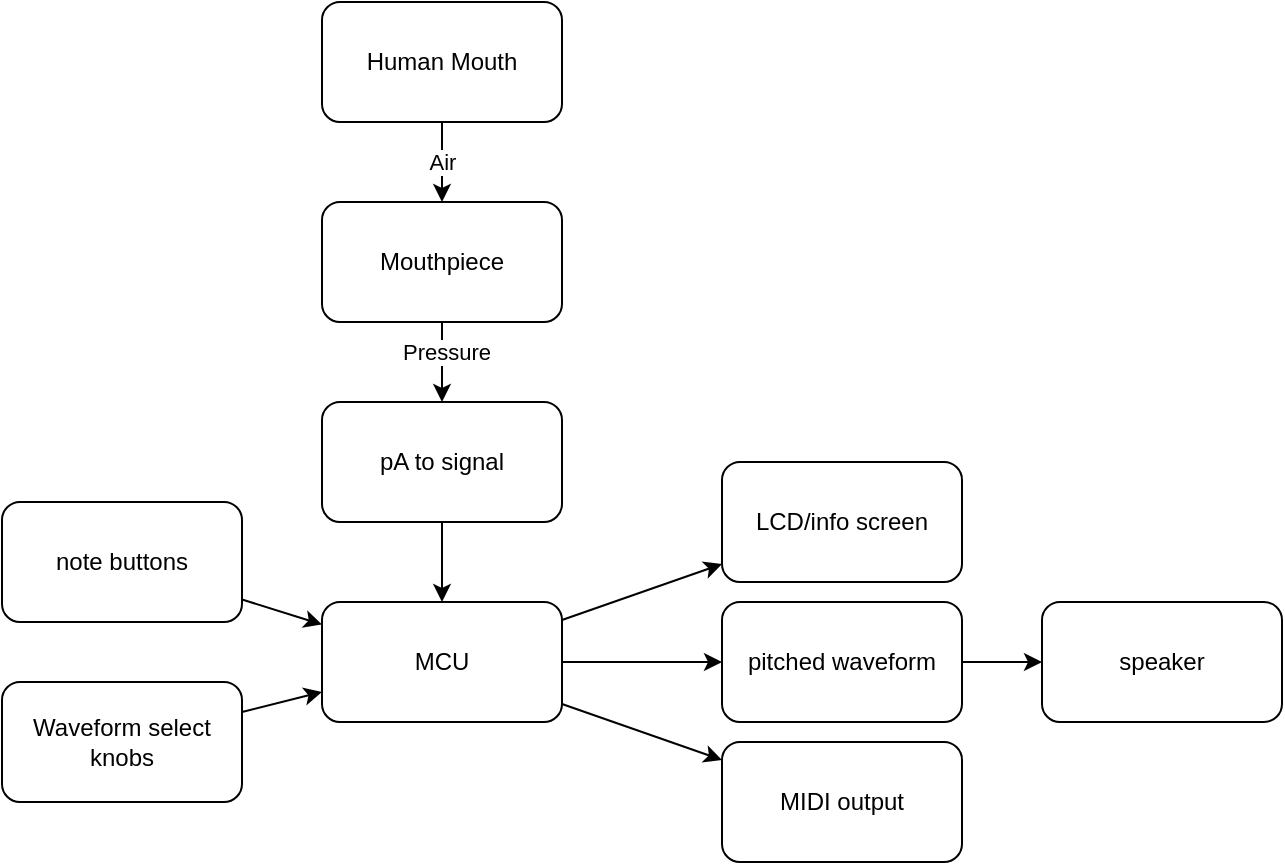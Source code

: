 <mxfile version="22.0.0" type="device" pages="3">
  <diagram name="FBD" id="3Ogfc5WPnPCkcVYo7PtO">
    <mxGraphModel dx="1791" dy="704" grid="1" gridSize="10" guides="1" tooltips="1" connect="1" arrows="1" fold="1" page="1" pageScale="1" pageWidth="850" pageHeight="1100" math="0" shadow="0">
      <root>
        <mxCell id="0" />
        <mxCell id="1" parent="0" />
        <mxCell id="4cVeSS9peHJHDIwrZQxQ-6" style="edgeStyle=orthogonalEdgeStyle;rounded=0;orthogonalLoop=1;jettySize=auto;html=1;" parent="1" source="4cVeSS9peHJHDIwrZQxQ-1" target="4cVeSS9peHJHDIwrZQxQ-2" edge="1">
          <mxGeometry relative="1" as="geometry" />
        </mxCell>
        <mxCell id="4cVeSS9peHJHDIwrZQxQ-7" value="Air" style="edgeLabel;html=1;align=center;verticalAlign=middle;resizable=0;points=[];" parent="4cVeSS9peHJHDIwrZQxQ-6" vertex="1" connectable="0">
          <mxGeometry x="0.19" relative="1" as="geometry">
            <mxPoint y="-4" as="offset" />
          </mxGeometry>
        </mxCell>
        <mxCell id="4cVeSS9peHJHDIwrZQxQ-1" value="Human Mouth" style="rounded=1;whiteSpace=wrap;html=1;" parent="1" vertex="1">
          <mxGeometry x="80" y="10" width="120" height="60" as="geometry" />
        </mxCell>
        <mxCell id="4cVeSS9peHJHDIwrZQxQ-8" style="edgeStyle=orthogonalEdgeStyle;rounded=0;orthogonalLoop=1;jettySize=auto;html=1;" parent="1" source="4cVeSS9peHJHDIwrZQxQ-2" target="4cVeSS9peHJHDIwrZQxQ-3" edge="1">
          <mxGeometry relative="1" as="geometry" />
        </mxCell>
        <mxCell id="4cVeSS9peHJHDIwrZQxQ-9" value="Pressure" style="edgeLabel;html=1;align=center;verticalAlign=middle;resizable=0;points=[];" parent="4cVeSS9peHJHDIwrZQxQ-8" vertex="1" connectable="0">
          <mxGeometry x="-0.27" y="2" relative="1" as="geometry">
            <mxPoint as="offset" />
          </mxGeometry>
        </mxCell>
        <mxCell id="4cVeSS9peHJHDIwrZQxQ-2" value="Mouthpiece" style="rounded=1;whiteSpace=wrap;html=1;" parent="1" vertex="1">
          <mxGeometry x="80" y="110" width="120" height="60" as="geometry" />
        </mxCell>
        <mxCell id="4cVeSS9peHJHDIwrZQxQ-21" style="edgeStyle=orthogonalEdgeStyle;rounded=0;orthogonalLoop=1;jettySize=auto;html=1;" parent="1" source="4cVeSS9peHJHDIwrZQxQ-3" target="4cVeSS9peHJHDIwrZQxQ-4" edge="1">
          <mxGeometry relative="1" as="geometry" />
        </mxCell>
        <mxCell id="4cVeSS9peHJHDIwrZQxQ-3" value="pA to signal" style="rounded=1;whiteSpace=wrap;html=1;" parent="1" vertex="1">
          <mxGeometry x="80" y="210" width="120" height="60" as="geometry" />
        </mxCell>
        <mxCell id="4cVeSS9peHJHDIwrZQxQ-13" style="rounded=0;orthogonalLoop=1;jettySize=auto;html=1;" parent="1" source="4cVeSS9peHJHDIwrZQxQ-4" target="4cVeSS9peHJHDIwrZQxQ-12" edge="1">
          <mxGeometry relative="1" as="geometry" />
        </mxCell>
        <mxCell id="4cVeSS9peHJHDIwrZQxQ-14" style="rounded=0;orthogonalLoop=1;jettySize=auto;html=1;" parent="1" source="4cVeSS9peHJHDIwrZQxQ-4" target="4cVeSS9peHJHDIwrZQxQ-10" edge="1">
          <mxGeometry relative="1" as="geometry" />
        </mxCell>
        <mxCell id="4cVeSS9peHJHDIwrZQxQ-17" style="rounded=0;orthogonalLoop=1;jettySize=auto;html=1;" parent="1" source="4cVeSS9peHJHDIwrZQxQ-4" target="4cVeSS9peHJHDIwrZQxQ-16" edge="1">
          <mxGeometry relative="1" as="geometry" />
        </mxCell>
        <mxCell id="4cVeSS9peHJHDIwrZQxQ-4" value="MCU" style="rounded=1;whiteSpace=wrap;html=1;" parent="1" vertex="1">
          <mxGeometry x="80" y="310" width="120" height="60" as="geometry" />
        </mxCell>
        <mxCell id="4cVeSS9peHJHDIwrZQxQ-18" style="rounded=0;orthogonalLoop=1;jettySize=auto;html=1;" parent="1" source="4cVeSS9peHJHDIwrZQxQ-5" target="4cVeSS9peHJHDIwrZQxQ-4" edge="1">
          <mxGeometry relative="1" as="geometry" />
        </mxCell>
        <mxCell id="4cVeSS9peHJHDIwrZQxQ-5" value="Waveform select knobs" style="rounded=1;whiteSpace=wrap;html=1;" parent="1" vertex="1">
          <mxGeometry x="-80" y="350" width="120" height="60" as="geometry" />
        </mxCell>
        <mxCell id="4cVeSS9peHJHDIwrZQxQ-10" value="LCD/info screen" style="rounded=1;whiteSpace=wrap;html=1;" parent="1" vertex="1">
          <mxGeometry x="280" y="240" width="120" height="60" as="geometry" />
        </mxCell>
        <mxCell id="4cVeSS9peHJHDIwrZQxQ-19" style="rounded=0;orthogonalLoop=1;jettySize=auto;html=1;" parent="1" source="4cVeSS9peHJHDIwrZQxQ-11" target="4cVeSS9peHJHDIwrZQxQ-4" edge="1">
          <mxGeometry relative="1" as="geometry" />
        </mxCell>
        <mxCell id="4cVeSS9peHJHDIwrZQxQ-11" value="note buttons" style="rounded=1;whiteSpace=wrap;html=1;" parent="1" vertex="1">
          <mxGeometry x="-80" y="260" width="120" height="60" as="geometry" />
        </mxCell>
        <mxCell id="4cVeSS9peHJHDIwrZQxQ-23" value="" style="edgeStyle=orthogonalEdgeStyle;rounded=0;orthogonalLoop=1;jettySize=auto;html=1;" parent="1" source="4cVeSS9peHJHDIwrZQxQ-12" target="4cVeSS9peHJHDIwrZQxQ-22" edge="1">
          <mxGeometry relative="1" as="geometry">
            <Array as="points">
              <mxPoint x="500" y="340" />
              <mxPoint x="500" y="340" />
            </Array>
          </mxGeometry>
        </mxCell>
        <mxCell id="4cVeSS9peHJHDIwrZQxQ-12" value="pitched waveform" style="rounded=1;whiteSpace=wrap;html=1;" parent="1" vertex="1">
          <mxGeometry x="280" y="310" width="120" height="60" as="geometry" />
        </mxCell>
        <mxCell id="4cVeSS9peHJHDIwrZQxQ-16" value="MIDI output" style="rounded=1;whiteSpace=wrap;html=1;" parent="1" vertex="1">
          <mxGeometry x="280" y="380" width="120" height="60" as="geometry" />
        </mxCell>
        <mxCell id="4cVeSS9peHJHDIwrZQxQ-22" value="speaker" style="rounded=1;whiteSpace=wrap;html=1;" parent="1" vertex="1">
          <mxGeometry x="440" y="310" width="120" height="60" as="geometry" />
        </mxCell>
      </root>
    </mxGraphModel>
  </diagram>
  <diagram id="x65zxMpkxBa3nnHQm3Kw" name="Physical">
    <mxGraphModel dx="941" dy="704" grid="1" gridSize="10" guides="1" tooltips="1" connect="1" arrows="1" fold="1" page="1" pageScale="1" pageWidth="850" pageHeight="1100" math="0" shadow="0">
      <root>
        <mxCell id="0" />
        <mxCell id="1" parent="0" />
        <mxCell id="epwpuaUIG9uBVRfXPyjB-1" value="" style="rounded=0;whiteSpace=wrap;html=1;" parent="1" vertex="1">
          <mxGeometry x="120" y="40" width="80" height="440" as="geometry" />
        </mxCell>
        <mxCell id="epwpuaUIG9uBVRfXPyjB-2" value="" style="rounded=0;whiteSpace=wrap;html=1;" parent="1" vertex="1">
          <mxGeometry x="480" y="40" width="80" height="440" as="geometry" />
        </mxCell>
        <mxCell id="epwpuaUIG9uBVRfXPyjB-3" value="Front" style="text;html=1;align=center;verticalAlign=middle;resizable=0;points=[];autosize=1;strokeColor=none;fillColor=none;" parent="1" vertex="1">
          <mxGeometry x="135" y="10" width="50" height="30" as="geometry" />
        </mxCell>
        <mxCell id="epwpuaUIG9uBVRfXPyjB-4" value="Back" style="text;html=1;align=center;verticalAlign=middle;resizable=0;points=[];autosize=1;strokeColor=none;fillColor=none;" parent="1" vertex="1">
          <mxGeometry x="495" y="10" width="50" height="30" as="geometry" />
        </mxCell>
        <mxCell id="epwpuaUIG9uBVRfXPyjB-5" value="Right Hand - 4 fingers" style="ellipse;whiteSpace=wrap;html=1;" parent="1" vertex="1">
          <mxGeometry x="20" y="80" width="60" height="180" as="geometry" />
        </mxCell>
        <mxCell id="epwpuaUIG9uBVRfXPyjB-6" value="Left Hand - 4 fingers" style="ellipse;whiteSpace=wrap;html=1;" parent="1" vertex="1">
          <mxGeometry x="240" y="280" width="60" height="180" as="geometry" />
        </mxCell>
        <mxCell id="epwpuaUIG9uBVRfXPyjB-7" value="Left Thumb" style="ellipse;whiteSpace=wrap;html=1;" parent="1" vertex="1">
          <mxGeometry x="390" y="280" width="80" height="50" as="geometry" />
        </mxCell>
        <mxCell id="epwpuaUIG9uBVRfXPyjB-8" value="Right Thumb" style="ellipse;whiteSpace=wrap;html=1;" parent="1" vertex="1">
          <mxGeometry x="570" y="80" width="80" height="50" as="geometry" />
        </mxCell>
        <mxCell id="epwpuaUIG9uBVRfXPyjB-9" value="Octave Select mechanism?" style="rounded=1;whiteSpace=wrap;html=1;rotation=90;" parent="1" vertex="1">
          <mxGeometry x="463.75" y="120" width="112.5" height="30" as="geometry" />
        </mxCell>
        <mxCell id="epwpuaUIG9uBVRfXPyjB-10" value="Pitch bend?" style="rounded=1;whiteSpace=wrap;html=1;rotation=90;" parent="1" vertex="1">
          <mxGeometry x="463.75" y="320" width="112.5" height="30" as="geometry" />
        </mxCell>
        <mxCell id="epwpuaUIG9uBVRfXPyjB-11" value="Capacitive ground?" style="rounded=1;whiteSpace=wrap;html=1;rotation=90;" parent="1" vertex="1">
          <mxGeometry x="490" y="125" width="112.5" height="20" as="geometry" />
        </mxCell>
        <mxCell id="epwpuaUIG9uBVRfXPyjB-13" value="Note selection keys" style="rounded=1;whiteSpace=wrap;html=1;rotation=90;" parent="1" vertex="1">
          <mxGeometry x="-31.56" y="240.1" width="383.12" height="60.43" as="geometry" />
        </mxCell>
        <mxCell id="CO76tNsS131qQiUvG4YF-1" value="Hook for neck strap" style="rounded=1;whiteSpace=wrap;html=1;" parent="1" vertex="1">
          <mxGeometry x="495" y="230" width="50" height="40" as="geometry" />
        </mxCell>
      </root>
    </mxGraphModel>
  </diagram>
  <diagram id="T7mLh3tuYPvPDDBbLqL1" name="Circuit">
    <mxGraphModel dx="1531" dy="512" grid="1" gridSize="10" guides="1" tooltips="1" connect="1" arrows="1" fold="1" page="1" pageScale="1" pageWidth="850" pageHeight="1100" math="0" shadow="0">
      <root>
        <mxCell id="0" />
        <mxCell id="1" parent="0" />
        <mxCell id="gjHKcCqR29ZwxA8ffXXU-33" value="" style="group" vertex="1" connectable="0" parent="1">
          <mxGeometry x="200" y="60" width="160" height="240" as="geometry" />
        </mxCell>
        <mxCell id="gjHKcCqR29ZwxA8ffXXU-1" value="Arduino Pro Micro" style="rounded=0;whiteSpace=wrap;html=1;" vertex="1" parent="gjHKcCqR29ZwxA8ffXXU-33">
          <mxGeometry x="40" width="80" height="240" as="geometry" />
        </mxCell>
        <mxCell id="gjHKcCqR29ZwxA8ffXXU-4" value="9" style="rounded=0;whiteSpace=wrap;html=1;" vertex="1" parent="gjHKcCqR29ZwxA8ffXXU-33">
          <mxGeometry y="220" width="40" height="20" as="geometry" />
        </mxCell>
        <mxCell id="gjHKcCqR29ZwxA8ffXXU-5" value="8" style="rounded=0;whiteSpace=wrap;html=1;" vertex="1" parent="gjHKcCqR29ZwxA8ffXXU-33">
          <mxGeometry y="200" width="40" height="20" as="geometry" />
        </mxCell>
        <mxCell id="gjHKcCqR29ZwxA8ffXXU-6" value="7" style="rounded=0;whiteSpace=wrap;html=1;" vertex="1" parent="gjHKcCqR29ZwxA8ffXXU-33">
          <mxGeometry y="180" width="40" height="20" as="geometry" />
        </mxCell>
        <mxCell id="gjHKcCqR29ZwxA8ffXXU-7" value="6" style="rounded=0;whiteSpace=wrap;html=1;" vertex="1" parent="gjHKcCqR29ZwxA8ffXXU-33">
          <mxGeometry y="160" width="40" height="20" as="geometry" />
        </mxCell>
        <mxCell id="gjHKcCqR29ZwxA8ffXXU-8" value="5" style="rounded=0;whiteSpace=wrap;html=1;" vertex="1" parent="gjHKcCqR29ZwxA8ffXXU-33">
          <mxGeometry y="140" width="40" height="20" as="geometry" />
        </mxCell>
        <mxCell id="gjHKcCqR29ZwxA8ffXXU-9" value="4" style="rounded=0;whiteSpace=wrap;html=1;" vertex="1" parent="gjHKcCqR29ZwxA8ffXXU-33">
          <mxGeometry y="120" width="40" height="20" as="geometry" />
        </mxCell>
        <mxCell id="gjHKcCqR29ZwxA8ffXXU-10" value="SCL" style="rounded=0;whiteSpace=wrap;html=1;" vertex="1" parent="gjHKcCqR29ZwxA8ffXXU-33">
          <mxGeometry y="100" width="40" height="20" as="geometry" />
        </mxCell>
        <mxCell id="gjHKcCqR29ZwxA8ffXXU-13" value="10" style="rounded=0;whiteSpace=wrap;html=1;" vertex="1" parent="gjHKcCqR29ZwxA8ffXXU-33">
          <mxGeometry x="120" y="220" width="40" height="20" as="geometry" />
        </mxCell>
        <mxCell id="gjHKcCqR29ZwxA8ffXXU-14" value="16" style="rounded=0;whiteSpace=wrap;html=1;" vertex="1" parent="gjHKcCqR29ZwxA8ffXXU-33">
          <mxGeometry x="120" y="200" width="40" height="20" as="geometry" />
        </mxCell>
        <mxCell id="gjHKcCqR29ZwxA8ffXXU-15" value="14" style="rounded=0;whiteSpace=wrap;html=1;" vertex="1" parent="gjHKcCqR29ZwxA8ffXXU-33">
          <mxGeometry x="120" y="180" width="40" height="20" as="geometry" />
        </mxCell>
        <mxCell id="gjHKcCqR29ZwxA8ffXXU-16" value="15" style="rounded=0;whiteSpace=wrap;html=1;" vertex="1" parent="gjHKcCqR29ZwxA8ffXXU-33">
          <mxGeometry x="120" y="160" width="40" height="20" as="geometry" />
        </mxCell>
        <mxCell id="gjHKcCqR29ZwxA8ffXXU-17" value="A0" style="rounded=0;whiteSpace=wrap;html=1;" vertex="1" parent="gjHKcCqR29ZwxA8ffXXU-33">
          <mxGeometry x="120" y="140" width="40" height="20" as="geometry" />
        </mxCell>
        <mxCell id="gjHKcCqR29ZwxA8ffXXU-18" value="A1" style="rounded=0;whiteSpace=wrap;html=1;" vertex="1" parent="gjHKcCqR29ZwxA8ffXXU-33">
          <mxGeometry x="120" y="120" width="40" height="20" as="geometry" />
        </mxCell>
        <mxCell id="gjHKcCqR29ZwxA8ffXXU-19" value="A2" style="rounded=0;whiteSpace=wrap;html=1;" vertex="1" parent="gjHKcCqR29ZwxA8ffXXU-33">
          <mxGeometry x="120" y="100" width="40" height="20" as="geometry" />
        </mxCell>
        <mxCell id="gjHKcCqR29ZwxA8ffXXU-20" value="SDA" style="rounded=0;whiteSpace=wrap;html=1;" vertex="1" parent="gjHKcCqR29ZwxA8ffXXU-33">
          <mxGeometry y="80" width="40" height="20" as="geometry" />
        </mxCell>
        <mxCell id="gjHKcCqR29ZwxA8ffXXU-21" value="GND" style="rounded=0;whiteSpace=wrap;html=1;" vertex="1" parent="gjHKcCqR29ZwxA8ffXXU-33">
          <mxGeometry y="60" width="40" height="20" as="geometry" />
        </mxCell>
        <mxCell id="gjHKcCqR29ZwxA8ffXXU-22" value="GND" style="rounded=0;whiteSpace=wrap;html=1;" vertex="1" parent="gjHKcCqR29ZwxA8ffXXU-33">
          <mxGeometry y="40" width="40" height="20" as="geometry" />
        </mxCell>
        <mxCell id="gjHKcCqR29ZwxA8ffXXU-23" value="RX1" style="rounded=0;whiteSpace=wrap;html=1;" vertex="1" parent="gjHKcCqR29ZwxA8ffXXU-33">
          <mxGeometry y="20" width="40" height="20" as="geometry" />
        </mxCell>
        <mxCell id="gjHKcCqR29ZwxA8ffXXU-24" value="TX0" style="rounded=0;whiteSpace=wrap;html=1;" vertex="1" parent="gjHKcCqR29ZwxA8ffXXU-33">
          <mxGeometry width="40" height="20" as="geometry" />
        </mxCell>
        <mxCell id="gjHKcCqR29ZwxA8ffXXU-26" value="A3" style="rounded=0;whiteSpace=wrap;html=1;" vertex="1" parent="gjHKcCqR29ZwxA8ffXXU-33">
          <mxGeometry x="120" y="80" width="40" height="20" as="geometry" />
        </mxCell>
        <mxCell id="gjHKcCqR29ZwxA8ffXXU-42" style="edgeStyle=orthogonalEdgeStyle;rounded=0;orthogonalLoop=1;jettySize=auto;html=1;endArrow=none;endFill=0;" edge="1" parent="gjHKcCqR29ZwxA8ffXXU-33" source="gjHKcCqR29ZwxA8ffXXU-27">
          <mxGeometry relative="1" as="geometry">
            <mxPoint x="200" y="100" as="targetPoint" />
          </mxGeometry>
        </mxCell>
        <mxCell id="gjHKcCqR29ZwxA8ffXXU-27" value="VCC" style="rounded=0;whiteSpace=wrap;html=1;" vertex="1" parent="gjHKcCqR29ZwxA8ffXXU-33">
          <mxGeometry x="120" y="60" width="40" height="20" as="geometry" />
        </mxCell>
        <mxCell id="gjHKcCqR29ZwxA8ffXXU-28" value="RST" style="rounded=0;whiteSpace=wrap;html=1;" vertex="1" parent="gjHKcCqR29ZwxA8ffXXU-33">
          <mxGeometry x="120" y="40" width="40" height="20" as="geometry" />
        </mxCell>
        <mxCell id="gjHKcCqR29ZwxA8ffXXU-30" value="GND" style="rounded=0;whiteSpace=wrap;html=1;" vertex="1" parent="gjHKcCqR29ZwxA8ffXXU-33">
          <mxGeometry x="120" y="20" width="40" height="20" as="geometry" />
        </mxCell>
        <mxCell id="gjHKcCqR29ZwxA8ffXXU-31" value="RAW" style="rounded=0;whiteSpace=wrap;html=1;" vertex="1" parent="gjHKcCqR29ZwxA8ffXXU-33">
          <mxGeometry x="120" width="40" height="20" as="geometry" />
        </mxCell>
        <mxCell id="gjHKcCqR29ZwxA8ffXXU-32" value="USB" style="rounded=0;whiteSpace=wrap;html=1;" vertex="1" parent="gjHKcCqR29ZwxA8ffXXU-33">
          <mxGeometry x="50" width="60" height="30" as="geometry" />
        </mxCell>
        <mxCell id="gjHKcCqR29ZwxA8ffXXU-38" style="edgeStyle=orthogonalEdgeStyle;rounded=0;orthogonalLoop=1;jettySize=auto;html=1;endArrow=none;endFill=0;" edge="1" parent="1" source="gjHKcCqR29ZwxA8ffXXU-34" target="gjHKcCqR29ZwxA8ffXXU-30">
          <mxGeometry relative="1" as="geometry" />
        </mxCell>
        <mxCell id="gjHKcCqR29ZwxA8ffXXU-34" value="R1" style="rounded=0;whiteSpace=wrap;html=1;" vertex="1" parent="1">
          <mxGeometry x="440" y="80" width="40" height="20" as="geometry" />
        </mxCell>
        <mxCell id="gjHKcCqR29ZwxA8ffXXU-37" style="edgeStyle=orthogonalEdgeStyle;rounded=0;orthogonalLoop=1;jettySize=auto;html=1;endArrow=none;endFill=0;" edge="1" parent="1" source="gjHKcCqR29ZwxA8ffXXU-35" target="gjHKcCqR29ZwxA8ffXXU-34">
          <mxGeometry relative="1" as="geometry" />
        </mxCell>
        <mxCell id="gjHKcCqR29ZwxA8ffXXU-41" style="edgeStyle=orthogonalEdgeStyle;rounded=0;orthogonalLoop=1;jettySize=auto;html=1;endArrow=none;endFill=0;" edge="1" parent="1" source="gjHKcCqR29ZwxA8ffXXU-35">
          <mxGeometry relative="1" as="geometry">
            <mxPoint x="520" y="110" as="targetPoint" />
            <Array as="points">
              <mxPoint x="460" y="110" />
            </Array>
          </mxGeometry>
        </mxCell>
        <mxCell id="gjHKcCqR29ZwxA8ffXXU-35" value="R2" style="rounded=0;whiteSpace=wrap;html=1;" vertex="1" parent="1">
          <mxGeometry x="440" y="120" width="40" height="20" as="geometry" />
        </mxCell>
        <mxCell id="gjHKcCqR29ZwxA8ffXXU-36" style="edgeStyle=orthogonalEdgeStyle;rounded=0;orthogonalLoop=1;jettySize=auto;html=1;endArrow=none;endFill=0;" edge="1" parent="1" source="gjHKcCqR29ZwxA8ffXXU-27" target="gjHKcCqR29ZwxA8ffXXU-35">
          <mxGeometry relative="1" as="geometry" />
        </mxCell>
        <mxCell id="gjHKcCqR29ZwxA8ffXXU-44" value="3.3V" style="text;html=1;align=center;verticalAlign=middle;resizable=0;points=[];autosize=1;strokeColor=none;fillColor=none;" vertex="1" parent="1">
          <mxGeometry x="495" y="90" width="50" height="30" as="geometry" />
        </mxCell>
        <mxCell id="gjHKcCqR29ZwxA8ffXXU-45" value="5V" style="text;html=1;align=center;verticalAlign=middle;resizable=0;points=[];autosize=1;strokeColor=none;fillColor=none;" vertex="1" parent="1">
          <mxGeometry x="390" y="138" width="40" height="30" as="geometry" />
        </mxCell>
        <mxCell id="gjHKcCqR29ZwxA8ffXXU-46" value="TM7711&lt;br&gt;ADC +&amp;nbsp;&lt;br&gt;Pressure Sensor" style="rounded=0;whiteSpace=wrap;html=1;" vertex="1" parent="1">
          <mxGeometry x="-80" y="160" width="80" height="80" as="geometry" />
        </mxCell>
        <mxCell id="gjHKcCqR29ZwxA8ffXXU-47" value="VCC" style="rounded=0;whiteSpace=wrap;html=1;" vertex="1" parent="1">
          <mxGeometry y="220" width="40" height="20" as="geometry" />
        </mxCell>
        <mxCell id="gjHKcCqR29ZwxA8ffXXU-48" value="OUT" style="rounded=0;whiteSpace=wrap;html=1;" vertex="1" parent="1">
          <mxGeometry y="200" width="40" height="20" as="geometry" />
        </mxCell>
        <mxCell id="gjHKcCqR29ZwxA8ffXXU-49" value="SCK" style="rounded=0;whiteSpace=wrap;html=1;" vertex="1" parent="1">
          <mxGeometry y="180" width="40" height="20" as="geometry" />
        </mxCell>
        <mxCell id="gjHKcCqR29ZwxA8ffXXU-50" value="GND" style="rounded=0;whiteSpace=wrap;html=1;" vertex="1" parent="1">
          <mxGeometry y="160" width="40" height="20" as="geometry" />
        </mxCell>
        <mxCell id="gjHKcCqR29ZwxA8ffXXU-51" value="MPR121" style="rounded=0;whiteSpace=wrap;html=1;horizontal=0;" vertex="1" parent="1">
          <mxGeometry x="-80" y="280" width="120" height="240" as="geometry" />
        </mxCell>
        <mxCell id="gjHKcCqR29ZwxA8ffXXU-52" value="SCL" style="rounded=0;whiteSpace=wrap;html=1;" vertex="1" parent="1">
          <mxGeometry y="400" width="40" height="20" as="geometry" />
        </mxCell>
        <mxCell id="gjHKcCqR29ZwxA8ffXXU-53" value="SDA" style="rounded=0;whiteSpace=wrap;html=1;" vertex="1" parent="1">
          <mxGeometry y="380" width="40" height="20" as="geometry" />
        </mxCell>
        <mxCell id="gjHKcCqR29ZwxA8ffXXU-54" value="ADD" style="rounded=0;whiteSpace=wrap;html=1;" vertex="1" parent="1">
          <mxGeometry y="360" width="40" height="20" as="geometry" />
        </mxCell>
        <mxCell id="gjHKcCqR29ZwxA8ffXXU-55" value="GND" style="rounded=0;whiteSpace=wrap;html=1;" vertex="1" parent="1">
          <mxGeometry y="340" width="40" height="20" as="geometry" />
        </mxCell>
        <mxCell id="gjHKcCqR29ZwxA8ffXXU-56" value="3.3V" style="rounded=0;whiteSpace=wrap;html=1;" vertex="1" parent="1">
          <mxGeometry y="440" width="40" height="20" as="geometry" />
        </mxCell>
        <mxCell id="gjHKcCqR29ZwxA8ffXXU-57" value="IRQ" style="rounded=0;whiteSpace=wrap;html=1;" vertex="1" parent="1">
          <mxGeometry y="420" width="40" height="20" as="geometry" />
        </mxCell>
        <mxCell id="gjHKcCqR29ZwxA8ffXXU-65" value="9" style="rounded=0;whiteSpace=wrap;html=1;" vertex="1" parent="1">
          <mxGeometry x="-80" y="460" width="40" height="20" as="geometry" />
        </mxCell>
        <mxCell id="gjHKcCqR29ZwxA8ffXXU-66" value="8" style="rounded=0;whiteSpace=wrap;html=1;" vertex="1" parent="1">
          <mxGeometry x="-80" y="440" width="40" height="20" as="geometry" />
        </mxCell>
        <mxCell id="gjHKcCqR29ZwxA8ffXXU-67" value="7" style="rounded=0;whiteSpace=wrap;html=1;" vertex="1" parent="1">
          <mxGeometry x="-80" y="420" width="40" height="20" as="geometry" />
        </mxCell>
        <mxCell id="gjHKcCqR29ZwxA8ffXXU-68" value="6" style="rounded=0;whiteSpace=wrap;html=1;" vertex="1" parent="1">
          <mxGeometry x="-80" y="400" width="40" height="20" as="geometry" />
        </mxCell>
        <mxCell id="gjHKcCqR29ZwxA8ffXXU-69" value="5" style="rounded=0;whiteSpace=wrap;html=1;" vertex="1" parent="1">
          <mxGeometry x="-80" y="380" width="40" height="20" as="geometry" />
        </mxCell>
        <mxCell id="gjHKcCqR29ZwxA8ffXXU-70" value="4" style="rounded=0;whiteSpace=wrap;html=1;" vertex="1" parent="1">
          <mxGeometry x="-80" y="360" width="40" height="20" as="geometry" />
        </mxCell>
        <mxCell id="gjHKcCqR29ZwxA8ffXXU-71" value="3" style="rounded=0;whiteSpace=wrap;html=1;" vertex="1" parent="1">
          <mxGeometry x="-80" y="340" width="40" height="20" as="geometry" />
        </mxCell>
        <mxCell id="gjHKcCqR29ZwxA8ffXXU-72" value="2" style="rounded=0;whiteSpace=wrap;html=1;" vertex="1" parent="1">
          <mxGeometry x="-80" y="320" width="40" height="20" as="geometry" />
        </mxCell>
        <mxCell id="gjHKcCqR29ZwxA8ffXXU-73" value="0" style="rounded=0;whiteSpace=wrap;html=1;" vertex="1" parent="1">
          <mxGeometry x="-80" y="280" width="40" height="20" as="geometry" />
        </mxCell>
        <mxCell id="gjHKcCqR29ZwxA8ffXXU-74" value="1" style="rounded=0;whiteSpace=wrap;html=1;" vertex="1" parent="1">
          <mxGeometry x="-80" y="300" width="40" height="20" as="geometry" />
        </mxCell>
        <mxCell id="gjHKcCqR29ZwxA8ffXXU-75" value="11" style="rounded=0;whiteSpace=wrap;html=1;" vertex="1" parent="1">
          <mxGeometry x="-80" y="500" width="40" height="20" as="geometry" />
        </mxCell>
        <mxCell id="gjHKcCqR29ZwxA8ffXXU-76" value="10" style="rounded=0;whiteSpace=wrap;html=1;" vertex="1" parent="1">
          <mxGeometry x="-80" y="480" width="40" height="20" as="geometry" />
        </mxCell>
        <mxCell id="gjHKcCqR29ZwxA8ffXXU-77" value="&lt;div&gt;&amp;nbsp;Connect the ADDR pin to the GND, VDD, SDA or SCL line, the resulting I2C addresses&lt;/div&gt;&lt;div&gt;are 0x5A, 0x5B, 0x5C and 0x5D respectively&lt;/div&gt;" style="rounded=0;whiteSpace=wrap;html=1;" vertex="1" parent="1">
          <mxGeometry x="-290" y="490" width="160" height="100" as="geometry" />
        </mxCell>
        <mxCell id="gjHKcCqR29ZwxA8ffXXU-78" value="MPR121" style="rounded=0;whiteSpace=wrap;html=1;horizontal=0;" vertex="1" parent="1">
          <mxGeometry x="-80" y="560" width="120" height="240" as="geometry" />
        </mxCell>
        <mxCell id="gjHKcCqR29ZwxA8ffXXU-79" value="SCL" style="rounded=0;whiteSpace=wrap;html=1;" vertex="1" parent="1">
          <mxGeometry y="680" width="40" height="20" as="geometry" />
        </mxCell>
        <mxCell id="gjHKcCqR29ZwxA8ffXXU-80" value="SDA" style="rounded=0;whiteSpace=wrap;html=1;" vertex="1" parent="1">
          <mxGeometry y="660" width="40" height="20" as="geometry" />
        </mxCell>
        <mxCell id="gjHKcCqR29ZwxA8ffXXU-81" value="ADD" style="rounded=0;whiteSpace=wrap;html=1;" vertex="1" parent="1">
          <mxGeometry y="640" width="40" height="20" as="geometry" />
        </mxCell>
        <mxCell id="gjHKcCqR29ZwxA8ffXXU-82" value="GND" style="rounded=0;whiteSpace=wrap;html=1;" vertex="1" parent="1">
          <mxGeometry y="620" width="40" height="20" as="geometry" />
        </mxCell>
        <mxCell id="gjHKcCqR29ZwxA8ffXXU-83" value="3.3V" style="rounded=0;whiteSpace=wrap;html=1;" vertex="1" parent="1">
          <mxGeometry y="720" width="40" height="20" as="geometry" />
        </mxCell>
        <mxCell id="gjHKcCqR29ZwxA8ffXXU-84" value="IRQ" style="rounded=0;whiteSpace=wrap;html=1;" vertex="1" parent="1">
          <mxGeometry y="700" width="40" height="20" as="geometry" />
        </mxCell>
        <mxCell id="gjHKcCqR29ZwxA8ffXXU-85" value="9" style="rounded=0;whiteSpace=wrap;html=1;" vertex="1" parent="1">
          <mxGeometry x="-80" y="740" width="40" height="20" as="geometry" />
        </mxCell>
        <mxCell id="gjHKcCqR29ZwxA8ffXXU-86" value="8" style="rounded=0;whiteSpace=wrap;html=1;" vertex="1" parent="1">
          <mxGeometry x="-80" y="720" width="40" height="20" as="geometry" />
        </mxCell>
        <mxCell id="gjHKcCqR29ZwxA8ffXXU-87" value="7" style="rounded=0;whiteSpace=wrap;html=1;" vertex="1" parent="1">
          <mxGeometry x="-80" y="700" width="40" height="20" as="geometry" />
        </mxCell>
        <mxCell id="gjHKcCqR29ZwxA8ffXXU-88" value="6" style="rounded=0;whiteSpace=wrap;html=1;" vertex="1" parent="1">
          <mxGeometry x="-80" y="680" width="40" height="20" as="geometry" />
        </mxCell>
        <mxCell id="gjHKcCqR29ZwxA8ffXXU-89" value="5" style="rounded=0;whiteSpace=wrap;html=1;" vertex="1" parent="1">
          <mxGeometry x="-80" y="660" width="40" height="20" as="geometry" />
        </mxCell>
        <mxCell id="gjHKcCqR29ZwxA8ffXXU-90" value="4" style="rounded=0;whiteSpace=wrap;html=1;" vertex="1" parent="1">
          <mxGeometry x="-80" y="640" width="40" height="20" as="geometry" />
        </mxCell>
        <mxCell id="gjHKcCqR29ZwxA8ffXXU-91" value="3" style="rounded=0;whiteSpace=wrap;html=1;" vertex="1" parent="1">
          <mxGeometry x="-80" y="620" width="40" height="20" as="geometry" />
        </mxCell>
        <mxCell id="gjHKcCqR29ZwxA8ffXXU-92" value="2" style="rounded=0;whiteSpace=wrap;html=1;" vertex="1" parent="1">
          <mxGeometry x="-80" y="600" width="40" height="20" as="geometry" />
        </mxCell>
        <mxCell id="gjHKcCqR29ZwxA8ffXXU-93" value="0" style="rounded=0;whiteSpace=wrap;html=1;" vertex="1" parent="1">
          <mxGeometry x="-80" y="560" width="40" height="20" as="geometry" />
        </mxCell>
        <mxCell id="gjHKcCqR29ZwxA8ffXXU-94" value="1" style="rounded=0;whiteSpace=wrap;html=1;" vertex="1" parent="1">
          <mxGeometry x="-80" y="580" width="40" height="20" as="geometry" />
        </mxCell>
        <mxCell id="gjHKcCqR29ZwxA8ffXXU-95" value="11" style="rounded=0;whiteSpace=wrap;html=1;" vertex="1" parent="1">
          <mxGeometry x="-80" y="780" width="40" height="20" as="geometry" />
        </mxCell>
        <mxCell id="gjHKcCqR29ZwxA8ffXXU-96" value="10" style="rounded=0;whiteSpace=wrap;html=1;" vertex="1" parent="1">
          <mxGeometry x="-80" y="760" width="40" height="20" as="geometry" />
        </mxCell>
        <mxCell id="gjHKcCqR29ZwxA8ffXXU-97" value="NOTE TO SELF: some promicro boards are 3.3v instead of 5. please check with a meter." style="rounded=0;whiteSpace=wrap;html=1;" vertex="1" parent="1">
          <mxGeometry x="410" y="170" width="180" height="70" as="geometry" />
        </mxCell>
      </root>
    </mxGraphModel>
  </diagram>
</mxfile>
